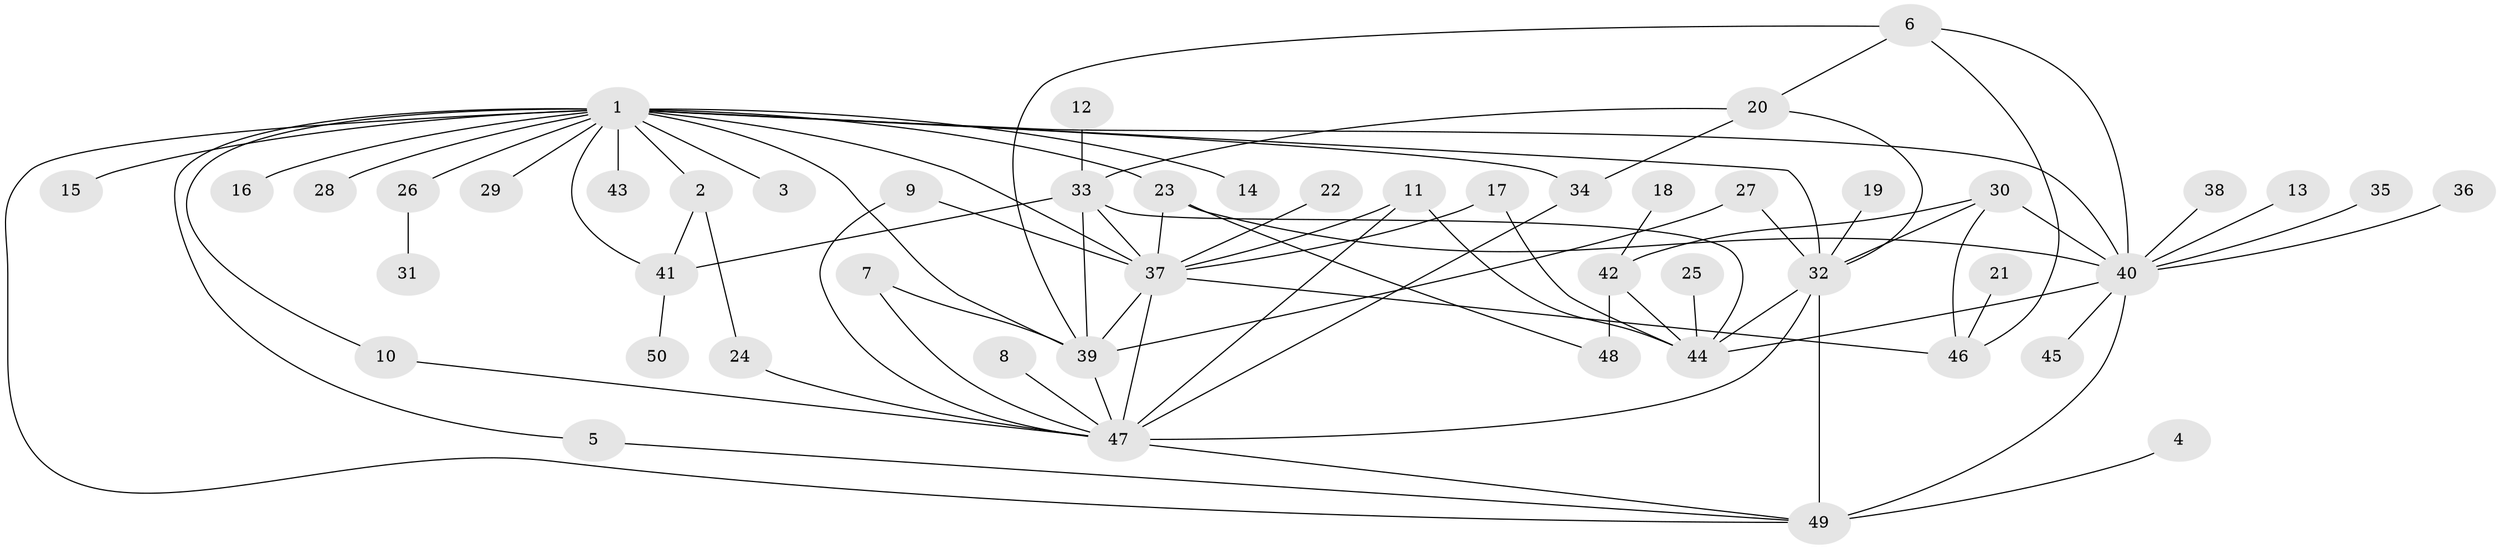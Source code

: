 // original degree distribution, {18: 0.010309278350515464, 4: 0.08247422680412371, 7: 0.020618556701030927, 8: 0.010309278350515464, 1: 0.44329896907216493, 9: 0.010309278350515464, 5: 0.07216494845360824, 3: 0.10309278350515463, 6: 0.030927835051546393, 12: 0.010309278350515464, 2: 0.1958762886597938, 11: 0.010309278350515464}
// Generated by graph-tools (version 1.1) at 2025/25/03/09/25 03:25:54]
// undirected, 50 vertices, 81 edges
graph export_dot {
graph [start="1"]
  node [color=gray90,style=filled];
  1;
  2;
  3;
  4;
  5;
  6;
  7;
  8;
  9;
  10;
  11;
  12;
  13;
  14;
  15;
  16;
  17;
  18;
  19;
  20;
  21;
  22;
  23;
  24;
  25;
  26;
  27;
  28;
  29;
  30;
  31;
  32;
  33;
  34;
  35;
  36;
  37;
  38;
  39;
  40;
  41;
  42;
  43;
  44;
  45;
  46;
  47;
  48;
  49;
  50;
  1 -- 2 [weight=1.0];
  1 -- 3 [weight=1.0];
  1 -- 5 [weight=1.0];
  1 -- 10 [weight=1.0];
  1 -- 14 [weight=1.0];
  1 -- 15 [weight=1.0];
  1 -- 16 [weight=1.0];
  1 -- 23 [weight=1.0];
  1 -- 26 [weight=1.0];
  1 -- 28 [weight=1.0];
  1 -- 29 [weight=1.0];
  1 -- 32 [weight=1.0];
  1 -- 34 [weight=1.0];
  1 -- 37 [weight=1.0];
  1 -- 39 [weight=1.0];
  1 -- 40 [weight=1.0];
  1 -- 41 [weight=1.0];
  1 -- 43 [weight=1.0];
  1 -- 49 [weight=1.0];
  2 -- 24 [weight=1.0];
  2 -- 41 [weight=1.0];
  4 -- 49 [weight=1.0];
  5 -- 49 [weight=1.0];
  6 -- 20 [weight=1.0];
  6 -- 39 [weight=1.0];
  6 -- 40 [weight=1.0];
  6 -- 46 [weight=1.0];
  7 -- 39 [weight=1.0];
  7 -- 47 [weight=1.0];
  8 -- 47 [weight=1.0];
  9 -- 37 [weight=1.0];
  9 -- 47 [weight=1.0];
  10 -- 47 [weight=1.0];
  11 -- 37 [weight=1.0];
  11 -- 44 [weight=1.0];
  11 -- 47 [weight=1.0];
  12 -- 33 [weight=1.0];
  13 -- 40 [weight=1.0];
  17 -- 37 [weight=1.0];
  17 -- 44 [weight=1.0];
  18 -- 42 [weight=1.0];
  19 -- 32 [weight=1.0];
  20 -- 32 [weight=1.0];
  20 -- 33 [weight=1.0];
  20 -- 34 [weight=1.0];
  21 -- 46 [weight=1.0];
  22 -- 37 [weight=1.0];
  23 -- 37 [weight=1.0];
  23 -- 40 [weight=1.0];
  23 -- 48 [weight=1.0];
  24 -- 47 [weight=1.0];
  25 -- 44 [weight=1.0];
  26 -- 31 [weight=1.0];
  27 -- 32 [weight=1.0];
  27 -- 39 [weight=1.0];
  30 -- 32 [weight=1.0];
  30 -- 40 [weight=2.0];
  30 -- 42 [weight=1.0];
  30 -- 46 [weight=1.0];
  32 -- 44 [weight=2.0];
  32 -- 47 [weight=1.0];
  32 -- 49 [weight=3.0];
  33 -- 37 [weight=1.0];
  33 -- 39 [weight=1.0];
  33 -- 41 [weight=1.0];
  33 -- 44 [weight=1.0];
  34 -- 47 [weight=1.0];
  35 -- 40 [weight=1.0];
  36 -- 40 [weight=1.0];
  37 -- 39 [weight=1.0];
  37 -- 46 [weight=1.0];
  37 -- 47 [weight=1.0];
  38 -- 40 [weight=1.0];
  39 -- 47 [weight=1.0];
  40 -- 44 [weight=1.0];
  40 -- 45 [weight=1.0];
  40 -- 49 [weight=1.0];
  41 -- 50 [weight=1.0];
  42 -- 44 [weight=1.0];
  42 -- 48 [weight=1.0];
  47 -- 49 [weight=2.0];
}
